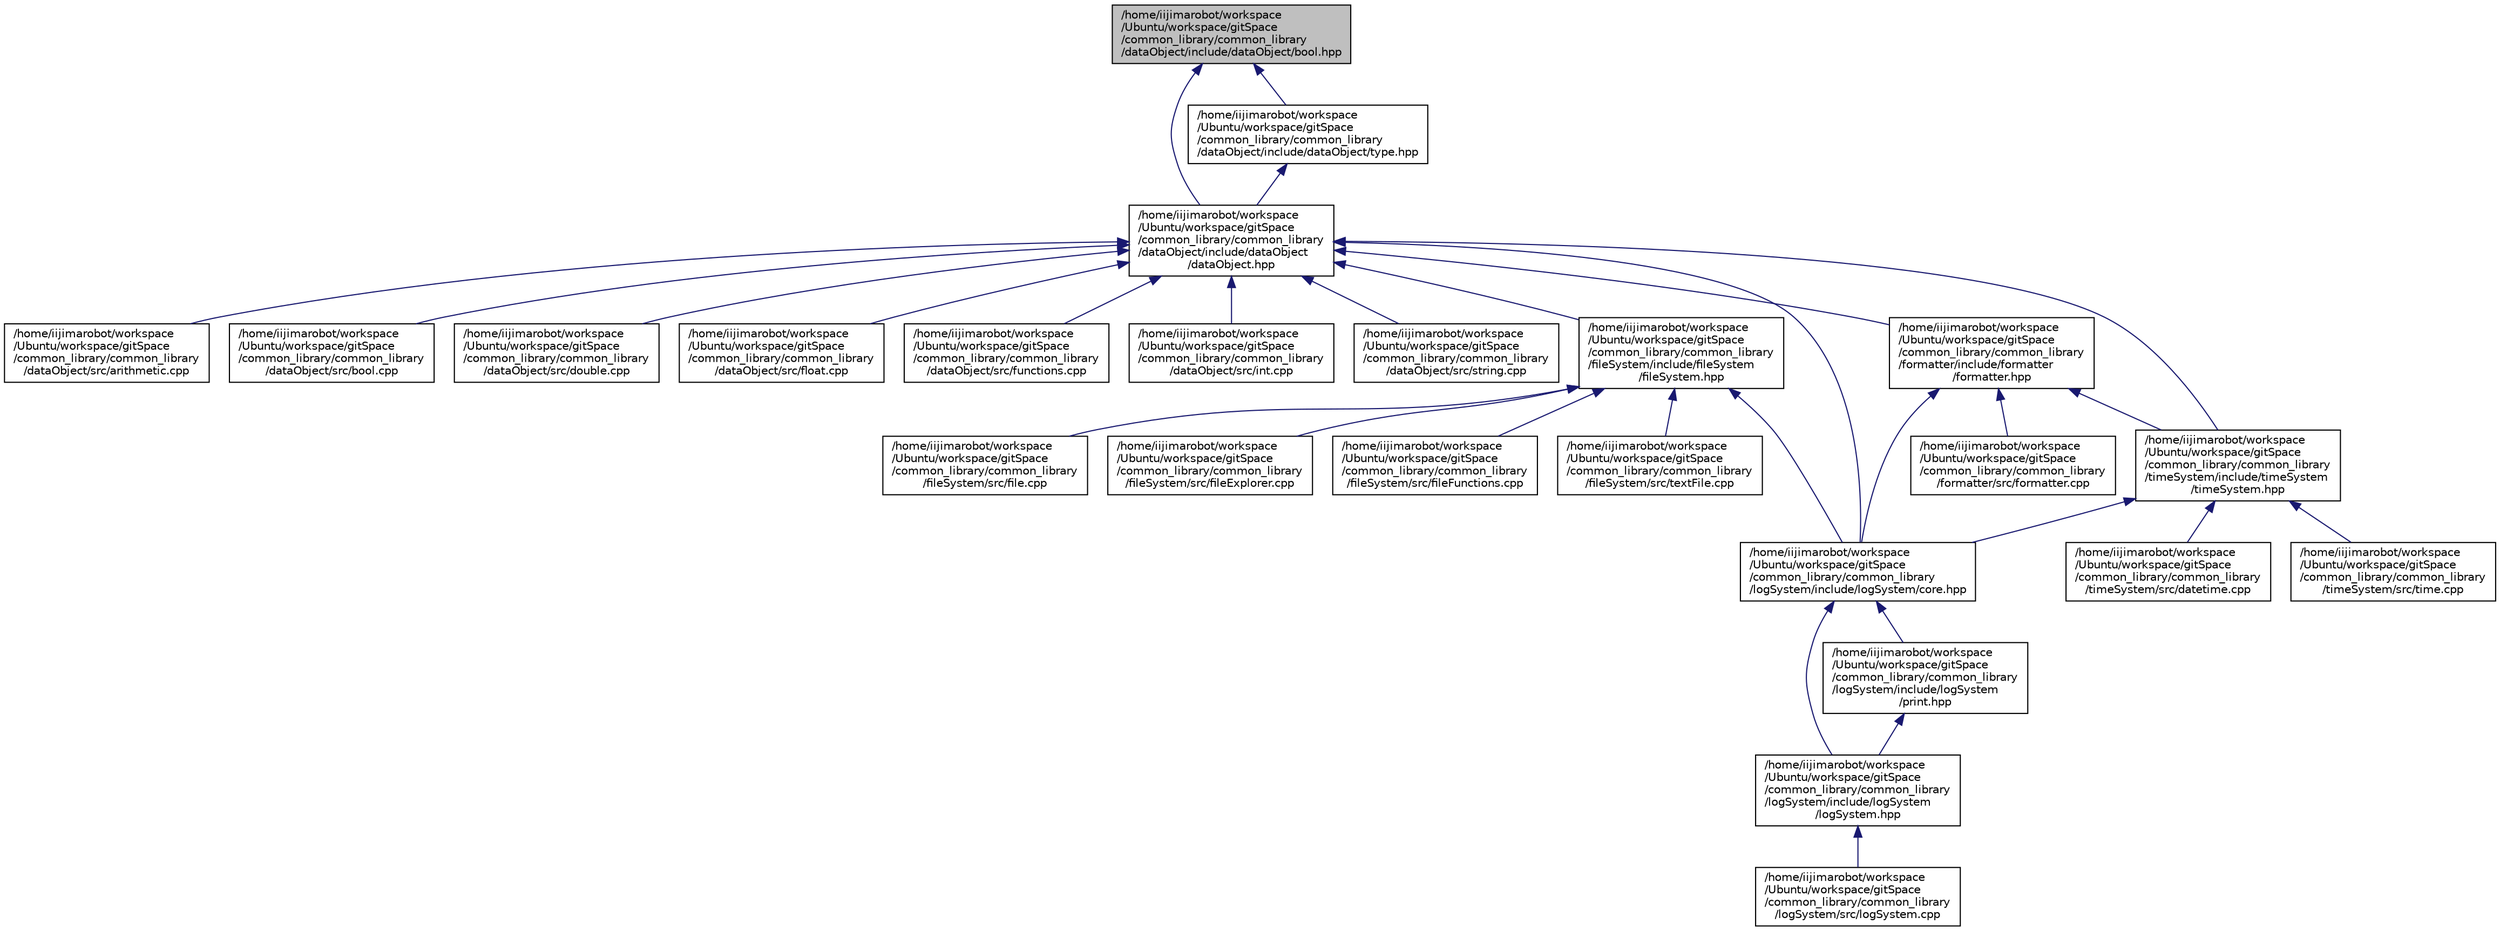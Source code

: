 digraph "/home/iijimarobot/workspace/Ubuntu/workspace/gitSpace/common_library/common_library/dataObject/include/dataObject/bool.hpp"
{
 // LATEX_PDF_SIZE
  edge [fontname="Helvetica",fontsize="10",labelfontname="Helvetica",labelfontsize="10"];
  node [fontname="Helvetica",fontsize="10",shape=record];
  Node1 [label="/home/iijimarobot/workspace\l/Ubuntu/workspace/gitSpace\l/common_library/common_library\l/dataObject/include/dataObject/bool.hpp",height=0.2,width=0.4,color="black", fillcolor="grey75", style="filled", fontcolor="black",tooltip="Boolクラスの宣言"];
  Node1 -> Node2 [dir="back",color="midnightblue",fontsize="10",style="solid",fontname="Helvetica"];
  Node2 [label="/home/iijimarobot/workspace\l/Ubuntu/workspace/gitSpace\l/common_library/common_library\l/dataObject/include/dataObject\l/dataObject.hpp",height=0.2,width=0.4,color="black", fillcolor="white", style="filled",URL="$data_object_8hpp.html",tooltip="dataObjectライブラリを使用するときにインクルードするヘッダファイル"];
  Node2 -> Node3 [dir="back",color="midnightblue",fontsize="10",style="solid",fontname="Helvetica"];
  Node3 [label="/home/iijimarobot/workspace\l/Ubuntu/workspace/gitSpace\l/common_library/common_library\l/dataObject/src/arithmetic.cpp",height=0.2,width=0.4,color="black", fillcolor="white", style="filled",URL="$arithmetic_8cpp_source.html",tooltip=" "];
  Node2 -> Node4 [dir="back",color="midnightblue",fontsize="10",style="solid",fontname="Helvetica"];
  Node4 [label="/home/iijimarobot/workspace\l/Ubuntu/workspace/gitSpace\l/common_library/common_library\l/dataObject/src/bool.cpp",height=0.2,width=0.4,color="black", fillcolor="white", style="filled",URL="$bool_8cpp_source.html",tooltip=" "];
  Node2 -> Node5 [dir="back",color="midnightblue",fontsize="10",style="solid",fontname="Helvetica"];
  Node5 [label="/home/iijimarobot/workspace\l/Ubuntu/workspace/gitSpace\l/common_library/common_library\l/dataObject/src/double.cpp",height=0.2,width=0.4,color="black", fillcolor="white", style="filled",URL="$double_8cpp_source.html",tooltip=" "];
  Node2 -> Node6 [dir="back",color="midnightblue",fontsize="10",style="solid",fontname="Helvetica"];
  Node6 [label="/home/iijimarobot/workspace\l/Ubuntu/workspace/gitSpace\l/common_library/common_library\l/dataObject/src/float.cpp",height=0.2,width=0.4,color="black", fillcolor="white", style="filled",URL="$float_8cpp_source.html",tooltip=" "];
  Node2 -> Node7 [dir="back",color="midnightblue",fontsize="10",style="solid",fontname="Helvetica"];
  Node7 [label="/home/iijimarobot/workspace\l/Ubuntu/workspace/gitSpace\l/common_library/common_library\l/dataObject/src/functions.cpp",height=0.2,width=0.4,color="black", fillcolor="white", style="filled",URL="$functions_8cpp_source.html",tooltip=" "];
  Node2 -> Node8 [dir="back",color="midnightblue",fontsize="10",style="solid",fontname="Helvetica"];
  Node8 [label="/home/iijimarobot/workspace\l/Ubuntu/workspace/gitSpace\l/common_library/common_library\l/dataObject/src/int.cpp",height=0.2,width=0.4,color="black", fillcolor="white", style="filled",URL="$int_8cpp_source.html",tooltip=" "];
  Node2 -> Node9 [dir="back",color="midnightblue",fontsize="10",style="solid",fontname="Helvetica"];
  Node9 [label="/home/iijimarobot/workspace\l/Ubuntu/workspace/gitSpace\l/common_library/common_library\l/dataObject/src/string.cpp",height=0.2,width=0.4,color="black", fillcolor="white", style="filled",URL="$string_8cpp_source.html",tooltip=" "];
  Node2 -> Node10 [dir="back",color="midnightblue",fontsize="10",style="solid",fontname="Helvetica"];
  Node10 [label="/home/iijimarobot/workspace\l/Ubuntu/workspace/gitSpace\l/common_library/common_library\l/fileSystem/include/fileSystem\l/fileSystem.hpp",height=0.2,width=0.4,color="black", fillcolor="white", style="filled",URL="$file_system_8hpp_source.html",tooltip=" "];
  Node10 -> Node11 [dir="back",color="midnightblue",fontsize="10",style="solid",fontname="Helvetica"];
  Node11 [label="/home/iijimarobot/workspace\l/Ubuntu/workspace/gitSpace\l/common_library/common_library\l/fileSystem/src/file.cpp",height=0.2,width=0.4,color="black", fillcolor="white", style="filled",URL="$file_8cpp_source.html",tooltip=" "];
  Node10 -> Node12 [dir="back",color="midnightblue",fontsize="10",style="solid",fontname="Helvetica"];
  Node12 [label="/home/iijimarobot/workspace\l/Ubuntu/workspace/gitSpace\l/common_library/common_library\l/fileSystem/src/fileExplorer.cpp",height=0.2,width=0.4,color="black", fillcolor="white", style="filled",URL="$file_explorer_8cpp_source.html",tooltip=" "];
  Node10 -> Node13 [dir="back",color="midnightblue",fontsize="10",style="solid",fontname="Helvetica"];
  Node13 [label="/home/iijimarobot/workspace\l/Ubuntu/workspace/gitSpace\l/common_library/common_library\l/fileSystem/src/fileFunctions.cpp",height=0.2,width=0.4,color="black", fillcolor="white", style="filled",URL="$file_functions_8cpp_source.html",tooltip=" "];
  Node10 -> Node14 [dir="back",color="midnightblue",fontsize="10",style="solid",fontname="Helvetica"];
  Node14 [label="/home/iijimarobot/workspace\l/Ubuntu/workspace/gitSpace\l/common_library/common_library\l/fileSystem/src/textFile.cpp",height=0.2,width=0.4,color="black", fillcolor="white", style="filled",URL="$text_file_8cpp_source.html",tooltip=" "];
  Node10 -> Node15 [dir="back",color="midnightblue",fontsize="10",style="solid",fontname="Helvetica"];
  Node15 [label="/home/iijimarobot/workspace\l/Ubuntu/workspace/gitSpace\l/common_library/common_library\l/logSystem/include/logSystem/core.hpp",height=0.2,width=0.4,color="black", fillcolor="white", style="filled",URL="$log_system_2include_2log_system_2core_8hpp_source.html",tooltip=" "];
  Node15 -> Node16 [dir="back",color="midnightblue",fontsize="10",style="solid",fontname="Helvetica"];
  Node16 [label="/home/iijimarobot/workspace\l/Ubuntu/workspace/gitSpace\l/common_library/common_library\l/logSystem/include/logSystem\l/logSystem.hpp",height=0.2,width=0.4,color="black", fillcolor="white", style="filled",URL="$log_system_8hpp_source.html",tooltip=" "];
  Node16 -> Node17 [dir="back",color="midnightblue",fontsize="10",style="solid",fontname="Helvetica"];
  Node17 [label="/home/iijimarobot/workspace\l/Ubuntu/workspace/gitSpace\l/common_library/common_library\l/logSystem/src/logSystem.cpp",height=0.2,width=0.4,color="black", fillcolor="white", style="filled",URL="$log_system_8cpp_source.html",tooltip=" "];
  Node15 -> Node18 [dir="back",color="midnightblue",fontsize="10",style="solid",fontname="Helvetica"];
  Node18 [label="/home/iijimarobot/workspace\l/Ubuntu/workspace/gitSpace\l/common_library/common_library\l/logSystem/include/logSystem\l/print.hpp",height=0.2,width=0.4,color="black", fillcolor="white", style="filled",URL="$print_8hpp_source.html",tooltip=" "];
  Node18 -> Node16 [dir="back",color="midnightblue",fontsize="10",style="solid",fontname="Helvetica"];
  Node2 -> Node19 [dir="back",color="midnightblue",fontsize="10",style="solid",fontname="Helvetica"];
  Node19 [label="/home/iijimarobot/workspace\l/Ubuntu/workspace/gitSpace\l/common_library/common_library\l/formatter/include/formatter\l/formatter.hpp",height=0.2,width=0.4,color="black", fillcolor="white", style="filled",URL="$formatter_8hpp_source.html",tooltip=" "];
  Node19 -> Node20 [dir="back",color="midnightblue",fontsize="10",style="solid",fontname="Helvetica"];
  Node20 [label="/home/iijimarobot/workspace\l/Ubuntu/workspace/gitSpace\l/common_library/common_library\l/formatter/src/formatter.cpp",height=0.2,width=0.4,color="black", fillcolor="white", style="filled",URL="$formatter_8cpp_source.html",tooltip=" "];
  Node19 -> Node15 [dir="back",color="midnightblue",fontsize="10",style="solid",fontname="Helvetica"];
  Node19 -> Node21 [dir="back",color="midnightblue",fontsize="10",style="solid",fontname="Helvetica"];
  Node21 [label="/home/iijimarobot/workspace\l/Ubuntu/workspace/gitSpace\l/common_library/common_library\l/timeSystem/include/timeSystem\l/timeSystem.hpp",height=0.2,width=0.4,color="black", fillcolor="white", style="filled",URL="$time_system_8hpp_source.html",tooltip=" "];
  Node21 -> Node15 [dir="back",color="midnightblue",fontsize="10",style="solid",fontname="Helvetica"];
  Node21 -> Node22 [dir="back",color="midnightblue",fontsize="10",style="solid",fontname="Helvetica"];
  Node22 [label="/home/iijimarobot/workspace\l/Ubuntu/workspace/gitSpace\l/common_library/common_library\l/timeSystem/src/datetime.cpp",height=0.2,width=0.4,color="black", fillcolor="white", style="filled",URL="$datetime_8cpp_source.html",tooltip=" "];
  Node21 -> Node23 [dir="back",color="midnightblue",fontsize="10",style="solid",fontname="Helvetica"];
  Node23 [label="/home/iijimarobot/workspace\l/Ubuntu/workspace/gitSpace\l/common_library/common_library\l/timeSystem/src/time.cpp",height=0.2,width=0.4,color="black", fillcolor="white", style="filled",URL="$time_8cpp_source.html",tooltip=" "];
  Node2 -> Node15 [dir="back",color="midnightblue",fontsize="10",style="solid",fontname="Helvetica"];
  Node2 -> Node21 [dir="back",color="midnightblue",fontsize="10",style="solid",fontname="Helvetica"];
  Node1 -> Node24 [dir="back",color="midnightblue",fontsize="10",style="solid",fontname="Helvetica"];
  Node24 [label="/home/iijimarobot/workspace\l/Ubuntu/workspace/gitSpace\l/common_library/common_library\l/dataObject/include/dataObject/type.hpp",height=0.2,width=0.4,color="black", fillcolor="white", style="filled",URL="$type_8hpp.html",tooltip="typeクラスを実装するヘッダファイル"];
  Node24 -> Node2 [dir="back",color="midnightblue",fontsize="10",style="solid",fontname="Helvetica"];
}
